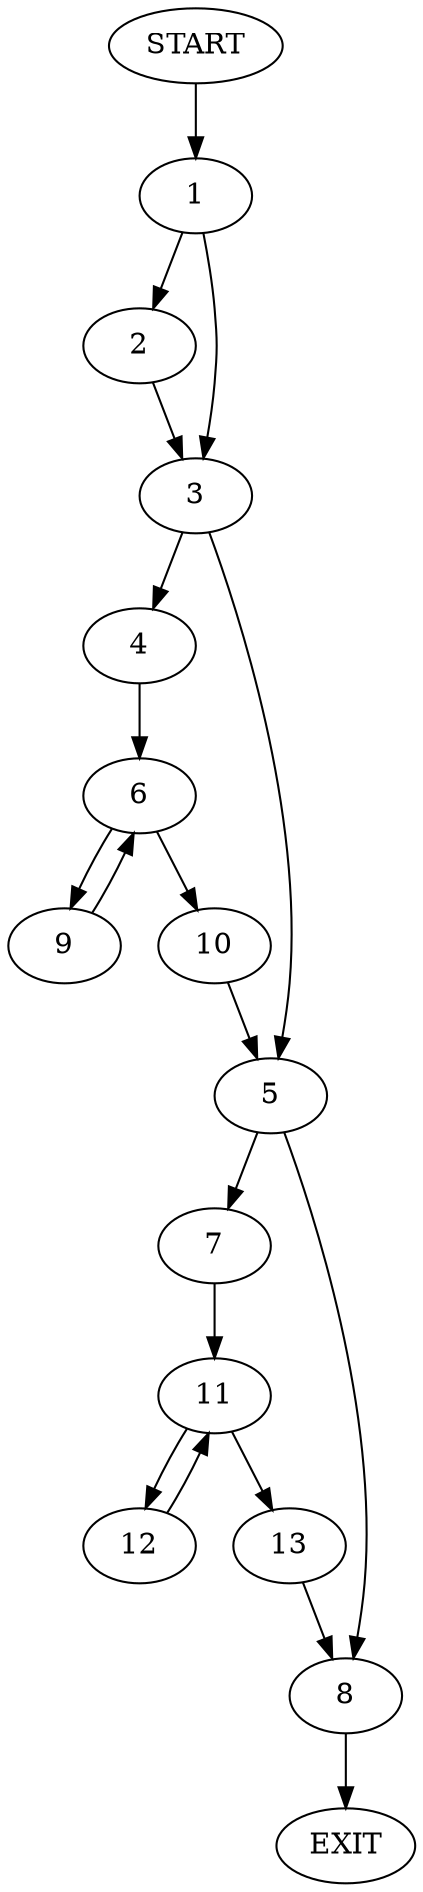digraph {
0 [label="START"]
14 [label="EXIT"]
0 -> 1
1 -> 2
1 -> 3
3 -> 4
3 -> 5
2 -> 3
4 -> 6
5 -> 7
5 -> 8
6 -> 9
6 -> 10
9 -> 6
10 -> 5
7 -> 11
8 -> 14
11 -> 12
11 -> 13
12 -> 11
13 -> 8
}
